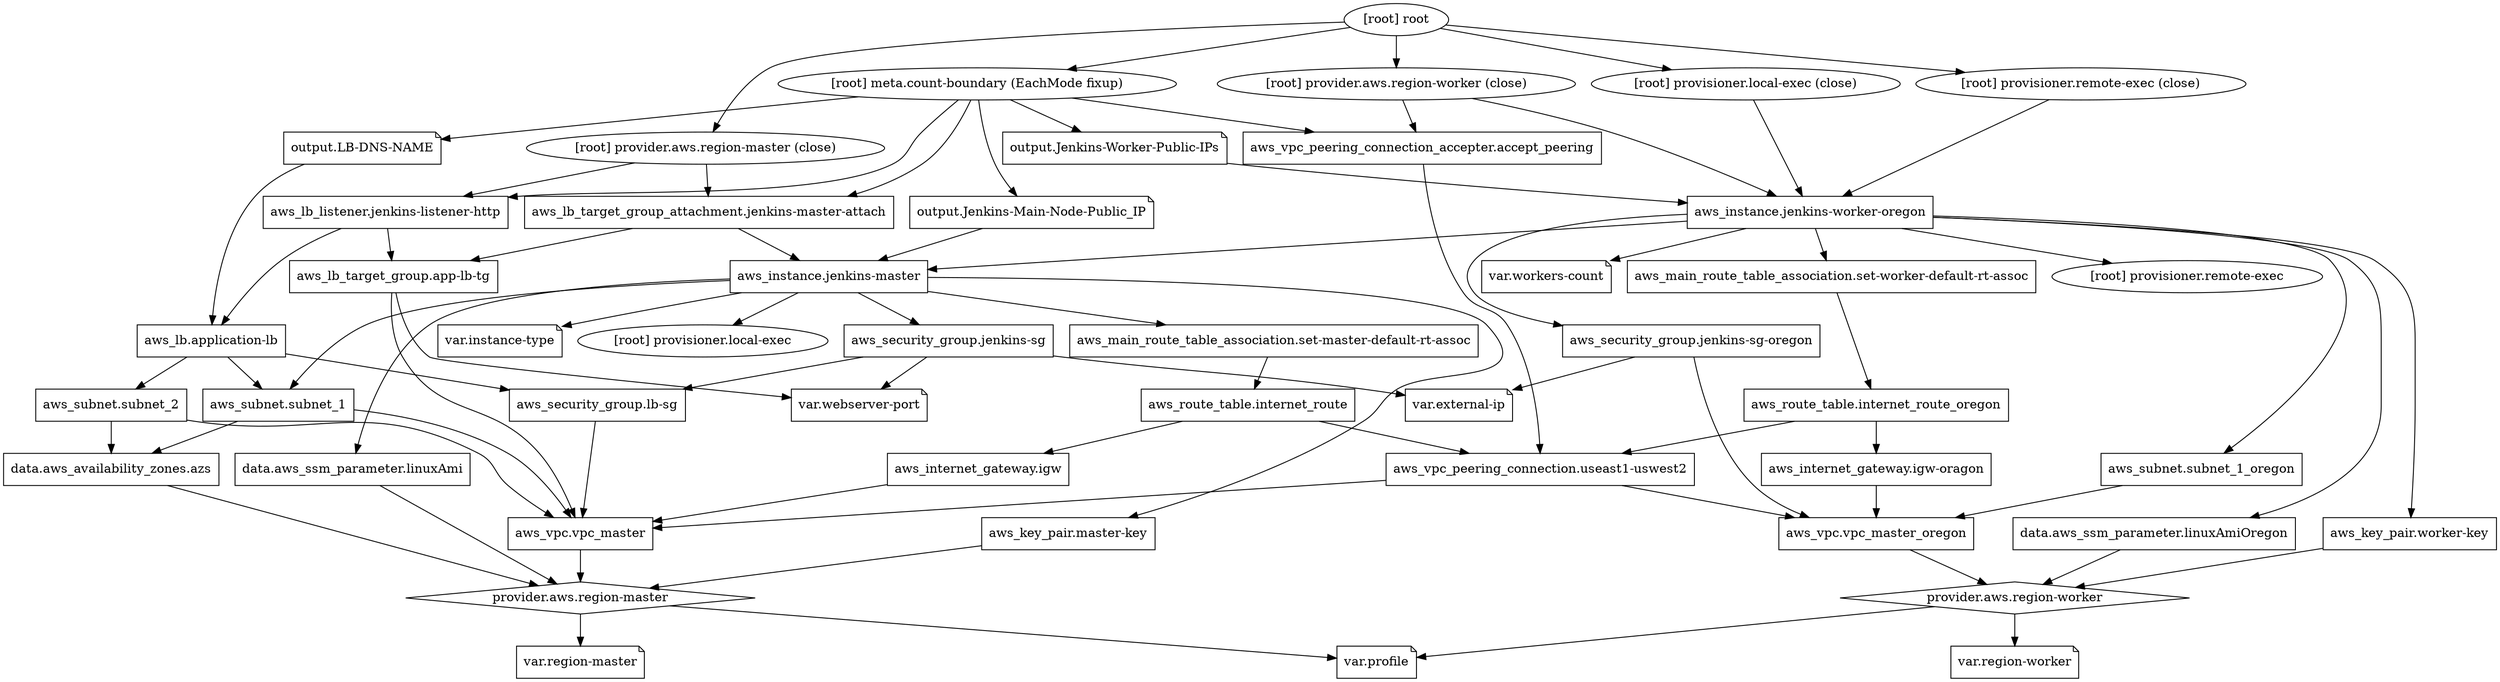 digraph {
	compound = "true"
	newrank = "true"
	subgraph "root" {
		"[root] aws_instance.jenkins-master" [label = "aws_instance.jenkins-master", shape = "box"]
		"[root] aws_instance.jenkins-worker-oregon" [label = "aws_instance.jenkins-worker-oregon", shape = "box"]
		"[root] aws_internet_gateway.igw" [label = "aws_internet_gateway.igw", shape = "box"]
		"[root] aws_internet_gateway.igw-oragon" [label = "aws_internet_gateway.igw-oragon", shape = "box"]
		"[root] aws_key_pair.master-key" [label = "aws_key_pair.master-key", shape = "box"]
		"[root] aws_key_pair.worker-key" [label = "aws_key_pair.worker-key", shape = "box"]
		"[root] aws_lb.application-lb" [label = "aws_lb.application-lb", shape = "box"]
		"[root] aws_lb_listener.jenkins-listener-http" [label = "aws_lb_listener.jenkins-listener-http", shape = "box"]
		"[root] aws_lb_target_group.app-lb-tg" [label = "aws_lb_target_group.app-lb-tg", shape = "box"]
		"[root] aws_lb_target_group_attachment.jenkins-master-attach" [label = "aws_lb_target_group_attachment.jenkins-master-attach", shape = "box"]
		"[root] aws_main_route_table_association.set-master-default-rt-assoc" [label = "aws_main_route_table_association.set-master-default-rt-assoc", shape = "box"]
		"[root] aws_main_route_table_association.set-worker-default-rt-assoc" [label = "aws_main_route_table_association.set-worker-default-rt-assoc", shape = "box"]
		"[root] aws_route_table.internet_route" [label = "aws_route_table.internet_route", shape = "box"]
		"[root] aws_route_table.internet_route_oregon" [label = "aws_route_table.internet_route_oregon", shape = "box"]
		"[root] aws_security_group.jenkins-sg" [label = "aws_security_group.jenkins-sg", shape = "box"]
		"[root] aws_security_group.jenkins-sg-oregon" [label = "aws_security_group.jenkins-sg-oregon", shape = "box"]
		"[root] aws_security_group.lb-sg" [label = "aws_security_group.lb-sg", shape = "box"]
		"[root] aws_subnet.subnet_1" [label = "aws_subnet.subnet_1", shape = "box"]
		"[root] aws_subnet.subnet_1_oregon" [label = "aws_subnet.subnet_1_oregon", shape = "box"]
		"[root] aws_subnet.subnet_2" [label = "aws_subnet.subnet_2", shape = "box"]
		"[root] aws_vpc.vpc_master" [label = "aws_vpc.vpc_master", shape = "box"]
		"[root] aws_vpc.vpc_master_oregon" [label = "aws_vpc.vpc_master_oregon", shape = "box"]
		"[root] aws_vpc_peering_connection.useast1-uswest2" [label = "aws_vpc_peering_connection.useast1-uswest2", shape = "box"]
		"[root] aws_vpc_peering_connection_accepter.accept_peering" [label = "aws_vpc_peering_connection_accepter.accept_peering", shape = "box"]
		"[root] data.aws_availability_zones.azs" [label = "data.aws_availability_zones.azs", shape = "box"]
		"[root] data.aws_ssm_parameter.linuxAmi" [label = "data.aws_ssm_parameter.linuxAmi", shape = "box"]
		"[root] data.aws_ssm_parameter.linuxAmiOregon" [label = "data.aws_ssm_parameter.linuxAmiOregon", shape = "box"]
		"[root] output.Jenkins-Main-Node-Public_IP" [label = "output.Jenkins-Main-Node-Public_IP", shape = "note"]
		"[root] output.Jenkins-Worker-Public-IPs" [label = "output.Jenkins-Worker-Public-IPs", shape = "note"]
		"[root] output.LB-DNS-NAME" [label = "output.LB-DNS-NAME", shape = "note"]
		"[root] provider.aws.region-master" [label = "provider.aws.region-master", shape = "diamond"]
		"[root] provider.aws.region-worker" [label = "provider.aws.region-worker", shape = "diamond"]
		"[root] var.external-ip" [label = "var.external-ip", shape = "note"]
		"[root] var.instance-type" [label = "var.instance-type", shape = "note"]
		"[root] var.profile" [label = "var.profile", shape = "note"]
		"[root] var.region-master" [label = "var.region-master", shape = "note"]
		"[root] var.region-worker" [label = "var.region-worker", shape = "note"]
		"[root] var.webserver-port" [label = "var.webserver-port", shape = "note"]
		"[root] var.workers-count" [label = "var.workers-count", shape = "note"]
		"[root] aws_instance.jenkins-master" -> "[root] aws_key_pair.master-key"
		"[root] aws_instance.jenkins-master" -> "[root] aws_main_route_table_association.set-master-default-rt-assoc"
		"[root] aws_instance.jenkins-master" -> "[root] aws_security_group.jenkins-sg"
		"[root] aws_instance.jenkins-master" -> "[root] aws_subnet.subnet_1"
		"[root] aws_instance.jenkins-master" -> "[root] data.aws_ssm_parameter.linuxAmi"
		"[root] aws_instance.jenkins-master" -> "[root] provisioner.local-exec"
		"[root] aws_instance.jenkins-master" -> "[root] var.instance-type"
		"[root] aws_instance.jenkins-worker-oregon" -> "[root] aws_instance.jenkins-master"
		"[root] aws_instance.jenkins-worker-oregon" -> "[root] aws_key_pair.worker-key"
		"[root] aws_instance.jenkins-worker-oregon" -> "[root] aws_main_route_table_association.set-worker-default-rt-assoc"
		"[root] aws_instance.jenkins-worker-oregon" -> "[root] aws_security_group.jenkins-sg-oregon"
		"[root] aws_instance.jenkins-worker-oregon" -> "[root] aws_subnet.subnet_1_oregon"
		"[root] aws_instance.jenkins-worker-oregon" -> "[root] data.aws_ssm_parameter.linuxAmiOregon"
		"[root] aws_instance.jenkins-worker-oregon" -> "[root] provisioner.remote-exec"
		"[root] aws_instance.jenkins-worker-oregon" -> "[root] var.workers-count"
		"[root] aws_internet_gateway.igw" -> "[root] aws_vpc.vpc_master"
		"[root] aws_internet_gateway.igw-oragon" -> "[root] aws_vpc.vpc_master_oregon"
		"[root] aws_key_pair.master-key" -> "[root] provider.aws.region-master"
		"[root] aws_key_pair.worker-key" -> "[root] provider.aws.region-worker"
		"[root] aws_lb.application-lb" -> "[root] aws_security_group.lb-sg"
		"[root] aws_lb.application-lb" -> "[root] aws_subnet.subnet_1"
		"[root] aws_lb.application-lb" -> "[root] aws_subnet.subnet_2"
		"[root] aws_lb_listener.jenkins-listener-http" -> "[root] aws_lb.application-lb"
		"[root] aws_lb_listener.jenkins-listener-http" -> "[root] aws_lb_target_group.app-lb-tg"
		"[root] aws_lb_target_group.app-lb-tg" -> "[root] aws_vpc.vpc_master"
		"[root] aws_lb_target_group.app-lb-tg" -> "[root] var.webserver-port"
		"[root] aws_lb_target_group_attachment.jenkins-master-attach" -> "[root] aws_instance.jenkins-master"
		"[root] aws_lb_target_group_attachment.jenkins-master-attach" -> "[root] aws_lb_target_group.app-lb-tg"
		"[root] aws_main_route_table_association.set-master-default-rt-assoc" -> "[root] aws_route_table.internet_route"
		"[root] aws_main_route_table_association.set-worker-default-rt-assoc" -> "[root] aws_route_table.internet_route_oregon"
		"[root] aws_route_table.internet_route" -> "[root] aws_internet_gateway.igw"
		"[root] aws_route_table.internet_route" -> "[root] aws_vpc_peering_connection.useast1-uswest2"
		"[root] aws_route_table.internet_route_oregon" -> "[root] aws_internet_gateway.igw-oragon"
		"[root] aws_route_table.internet_route_oregon" -> "[root] aws_vpc_peering_connection.useast1-uswest2"
		"[root] aws_security_group.jenkins-sg" -> "[root] aws_security_group.lb-sg"
		"[root] aws_security_group.jenkins-sg" -> "[root] var.external-ip"
		"[root] aws_security_group.jenkins-sg" -> "[root] var.webserver-port"
		"[root] aws_security_group.jenkins-sg-oregon" -> "[root] aws_vpc.vpc_master_oregon"
		"[root] aws_security_group.jenkins-sg-oregon" -> "[root] var.external-ip"
		"[root] aws_security_group.lb-sg" -> "[root] aws_vpc.vpc_master"
		"[root] aws_subnet.subnet_1" -> "[root] aws_vpc.vpc_master"
		"[root] aws_subnet.subnet_1" -> "[root] data.aws_availability_zones.azs"
		"[root] aws_subnet.subnet_1_oregon" -> "[root] aws_vpc.vpc_master_oregon"
		"[root] aws_subnet.subnet_2" -> "[root] aws_vpc.vpc_master"
		"[root] aws_subnet.subnet_2" -> "[root] data.aws_availability_zones.azs"
		"[root] aws_vpc.vpc_master" -> "[root] provider.aws.region-master"
		"[root] aws_vpc.vpc_master_oregon" -> "[root] provider.aws.region-worker"
		"[root] aws_vpc_peering_connection.useast1-uswest2" -> "[root] aws_vpc.vpc_master"
		"[root] aws_vpc_peering_connection.useast1-uswest2" -> "[root] aws_vpc.vpc_master_oregon"
		"[root] aws_vpc_peering_connection_accepter.accept_peering" -> "[root] aws_vpc_peering_connection.useast1-uswest2"
		"[root] data.aws_availability_zones.azs" -> "[root] provider.aws.region-master"
		"[root] data.aws_ssm_parameter.linuxAmi" -> "[root] provider.aws.region-master"
		"[root] data.aws_ssm_parameter.linuxAmiOregon" -> "[root] provider.aws.region-worker"
		"[root] meta.count-boundary (EachMode fixup)" -> "[root] aws_lb_listener.jenkins-listener-http"
		"[root] meta.count-boundary (EachMode fixup)" -> "[root] aws_lb_target_group_attachment.jenkins-master-attach"
		"[root] meta.count-boundary (EachMode fixup)" -> "[root] aws_vpc_peering_connection_accepter.accept_peering"
		"[root] meta.count-boundary (EachMode fixup)" -> "[root] output.Jenkins-Main-Node-Public_IP"
		"[root] meta.count-boundary (EachMode fixup)" -> "[root] output.Jenkins-Worker-Public-IPs"
		"[root] meta.count-boundary (EachMode fixup)" -> "[root] output.LB-DNS-NAME"
		"[root] output.Jenkins-Main-Node-Public_IP" -> "[root] aws_instance.jenkins-master"
		"[root] output.Jenkins-Worker-Public-IPs" -> "[root] aws_instance.jenkins-worker-oregon"
		"[root] output.LB-DNS-NAME" -> "[root] aws_lb.application-lb"
		"[root] provider.aws.region-master (close)" -> "[root] aws_lb_listener.jenkins-listener-http"
		"[root] provider.aws.region-master (close)" -> "[root] aws_lb_target_group_attachment.jenkins-master-attach"
		"[root] provider.aws.region-master" -> "[root] var.profile"
		"[root] provider.aws.region-master" -> "[root] var.region-master"
		"[root] provider.aws.region-worker (close)" -> "[root] aws_instance.jenkins-worker-oregon"
		"[root] provider.aws.region-worker (close)" -> "[root] aws_vpc_peering_connection_accepter.accept_peering"
		"[root] provider.aws.region-worker" -> "[root] var.profile"
		"[root] provider.aws.region-worker" -> "[root] var.region-worker"
		"[root] provisioner.local-exec (close)" -> "[root] aws_instance.jenkins-worker-oregon"
		"[root] provisioner.remote-exec (close)" -> "[root] aws_instance.jenkins-worker-oregon"
		"[root] root" -> "[root] meta.count-boundary (EachMode fixup)"
		"[root] root" -> "[root] provider.aws.region-master (close)"
		"[root] root" -> "[root] provider.aws.region-worker (close)"
		"[root] root" -> "[root] provisioner.local-exec (close)"
		"[root] root" -> "[root] provisioner.remote-exec (close)"
	}
}

